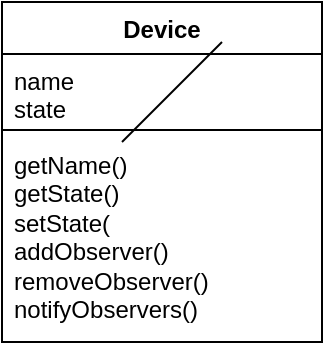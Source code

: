 <mxfile version="22.1.0" type="github">
  <diagram name="Page-1" id="iG85anKy2da_hWO1Vg9E">
    <mxGraphModel dx="848" dy="670" grid="1" gridSize="10" guides="1" tooltips="1" connect="1" arrows="1" fold="1" page="1" pageScale="1" pageWidth="850" pageHeight="1100" math="0" shadow="0">
      <root>
        <mxCell id="0" />
        <mxCell id="1" parent="0" />
        <mxCell id="KsHiXz24KSjWcS8aVFXT-1" value="Device" style="swimlane;fontStyle=1;align=center;verticalAlign=top;childLayout=stackLayout;horizontal=1;startSize=26;horizontalStack=0;resizeParent=1;resizeParentMax=0;resizeLast=0;collapsible=1;marginBottom=0;whiteSpace=wrap;html=1;" vertex="1" parent="1">
          <mxGeometry x="340" y="300" width="160" height="170" as="geometry" />
        </mxCell>
        <mxCell id="KsHiXz24KSjWcS8aVFXT-2" value="name&lt;br&gt;state" style="text;strokeColor=none;fillColor=none;align=left;verticalAlign=top;spacingLeft=4;spacingRight=4;overflow=hidden;rotatable=0;points=[[0,0.5],[1,0.5]];portConstraint=eastwest;whiteSpace=wrap;html=1;" vertex="1" parent="KsHiXz24KSjWcS8aVFXT-1">
          <mxGeometry y="26" width="160" height="34" as="geometry" />
        </mxCell>
        <mxCell id="KsHiXz24KSjWcS8aVFXT-3" value="" style="line;strokeWidth=1;fillColor=none;align=left;verticalAlign=middle;spacingTop=-1;spacingLeft=3;spacingRight=3;rotatable=0;labelPosition=right;points=[];portConstraint=eastwest;strokeColor=inherit;" vertex="1" parent="KsHiXz24KSjWcS8aVFXT-1">
          <mxGeometry y="60" width="160" height="8" as="geometry" />
        </mxCell>
        <mxCell id="KsHiXz24KSjWcS8aVFXT-4" value="getName()&lt;br&gt;getState()&lt;br&gt;setState(&lt;br&gt;addObserver()&lt;br&gt;removeObserver()&lt;br&gt;notifyObservers()&amp;nbsp;" style="text;strokeColor=none;fillColor=none;align=left;verticalAlign=top;spacingLeft=4;spacingRight=4;overflow=hidden;rotatable=0;points=[[0,0.5],[1,0.5]];portConstraint=eastwest;whiteSpace=wrap;html=1;" vertex="1" parent="KsHiXz24KSjWcS8aVFXT-1">
          <mxGeometry y="68" width="160" height="102" as="geometry" />
        </mxCell>
        <mxCell id="KsHiXz24KSjWcS8aVFXT-5" value="" style="endArrow=none;html=1;rounded=0;" edge="1" parent="1">
          <mxGeometry width="50" height="50" relative="1" as="geometry">
            <mxPoint x="400" y="370" as="sourcePoint" />
            <mxPoint x="450" y="320" as="targetPoint" />
          </mxGeometry>
        </mxCell>
      </root>
    </mxGraphModel>
  </diagram>
</mxfile>
